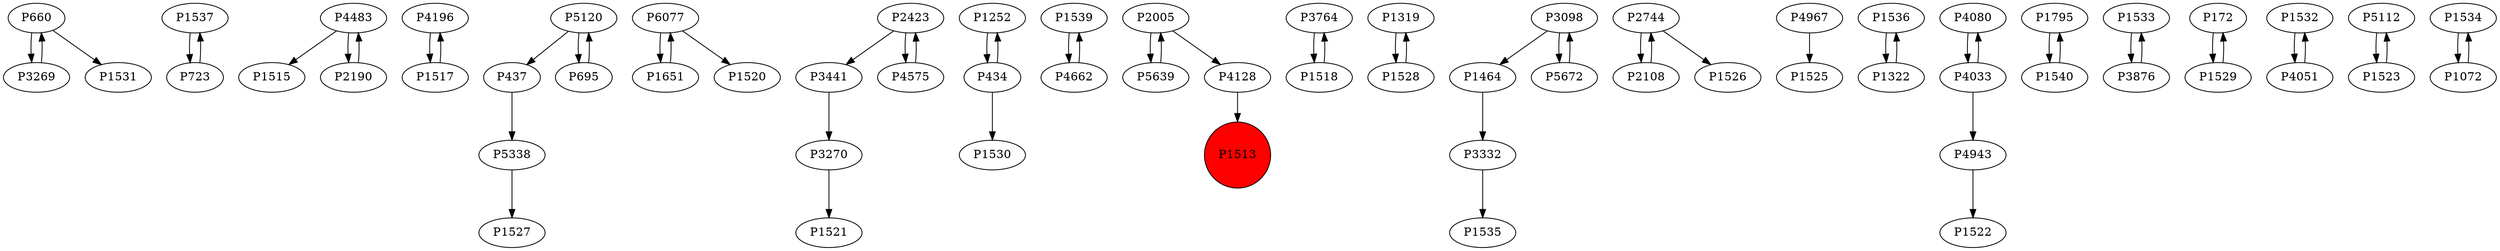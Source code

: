 digraph {
	P660 -> P3269
	P1537 -> P723
	P4483 -> P1515
	P4196 -> P1517
	P5120 -> P437
	P6077 -> P1651
	P2423 -> P3441
	P1252 -> P434
	P1539 -> P4662
	P434 -> P1530
	P2005 -> P5639
	P3764 -> P1518
	P1319 -> P1528
	P1651 -> P6077
	P3098 -> P1464
	P2744 -> P2108
	P437 -> P5338
	P4967 -> P1525
	P2005 -> P4128
	P5338 -> P1527
	P660 -> P1531
	P4128 -> P1513
	P1464 -> P3332
	P4662 -> P1539
	P5120 -> P695
	P1536 -> P1322
	P4080 -> P4033
	P2190 -> P4483
	P1795 -> P1540
	P4033 -> P4943
	P1518 -> P3764
	P1517 -> P4196
	P695 -> P5120
	P2108 -> P2744
	P3441 -> P3270
	P1533 -> P3876
	P4483 -> P2190
	P5672 -> P3098
	P172 -> P1529
	P723 -> P1537
	P3098 -> P5672
	P3270 -> P1521
	P4575 -> P2423
	P1532 -> P4051
	P5112 -> P1523
	P1529 -> P172
	P3269 -> P660
	P4051 -> P1532
	P1534 -> P1072
	P4033 -> P4080
	P1540 -> P1795
	P1322 -> P1536
	P3876 -> P1533
	P434 -> P1252
	P6077 -> P1520
	P1072 -> P1534
	P2423 -> P4575
	P2744 -> P1526
	P1523 -> P5112
	P3332 -> P1535
	P1528 -> P1319
	P4943 -> P1522
	P5639 -> P2005
	P1513 [shape=circle]
	P1513 [style=filled]
	P1513 [fillcolor=red]
}